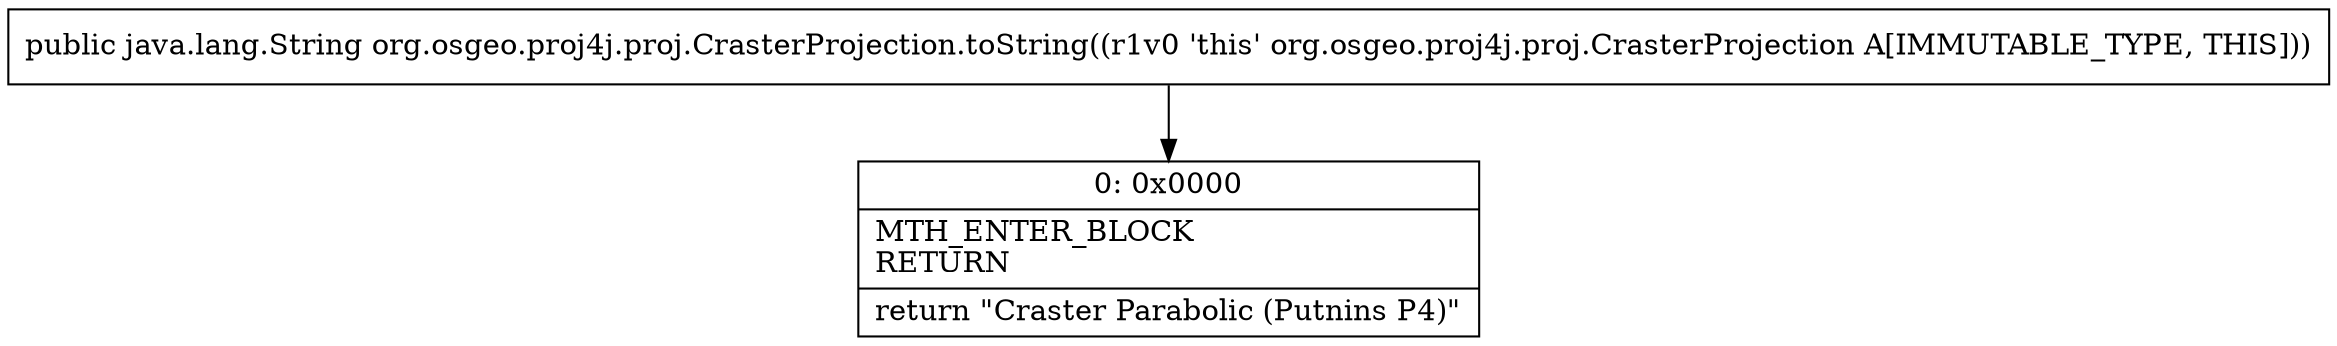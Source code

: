 digraph "CFG fororg.osgeo.proj4j.proj.CrasterProjection.toString()Ljava\/lang\/String;" {
Node_0 [shape=record,label="{0\:\ 0x0000|MTH_ENTER_BLOCK\lRETURN\l|return \"Craster Parabolic (Putnins P4)\"\l}"];
MethodNode[shape=record,label="{public java.lang.String org.osgeo.proj4j.proj.CrasterProjection.toString((r1v0 'this' org.osgeo.proj4j.proj.CrasterProjection A[IMMUTABLE_TYPE, THIS])) }"];
MethodNode -> Node_0;
}

